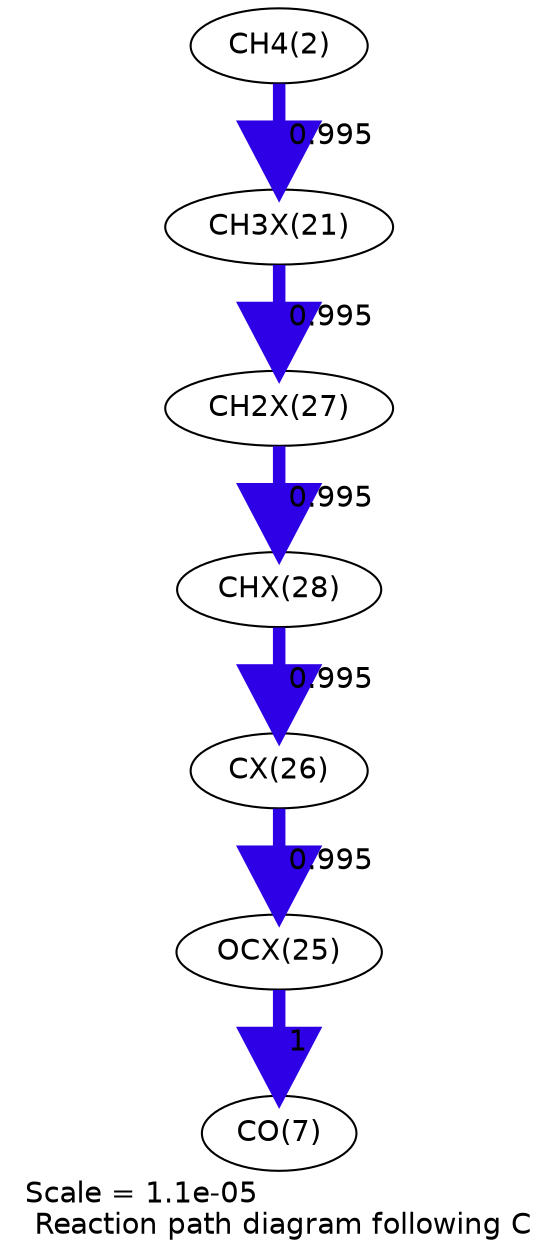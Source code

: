 digraph reaction_paths {
center=1;
s4 -> s26[fontname="Helvetica", penwidth=6, arrowsize=3, color="0.7, 1.49, 0.9"
, label=" 0.995"];
s26 -> s32[fontname="Helvetica", penwidth=6, arrowsize=3, color="0.7, 1.49, 0.9"
, label=" 0.995"];
s32 -> s33[fontname="Helvetica", penwidth=6, arrowsize=3, color="0.7, 1.49, 0.9"
, label=" 0.995"];
s33 -> s31[fontname="Helvetica", penwidth=6, arrowsize=3, color="0.7, 1.49, 0.9"
, label=" 0.995"];
s31 -> s30[fontname="Helvetica", penwidth=6, arrowsize=3, color="0.7, 1.49, 0.9"
, label=" 0.995"];
s30 -> s9[fontname="Helvetica", penwidth=6, arrowsize=3, color="0.7, 1.5, 0.9"
, label=" 1"];
s4 [ fontname="Helvetica", label="CH4(2)"];
s9 [ fontname="Helvetica", label="CO(7)"];
s26 [ fontname="Helvetica", label="CH3X(21)"];
s30 [ fontname="Helvetica", label="OCX(25)"];
s31 [ fontname="Helvetica", label="CX(26)"];
s32 [ fontname="Helvetica", label="CH2X(27)"];
s33 [ fontname="Helvetica", label="CHX(28)"];
 label = "Scale = 1.1e-05\l Reaction path diagram following C";
 fontname = "Helvetica";
}
